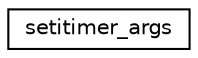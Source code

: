 digraph "Graphical Class Hierarchy"
{
 // LATEX_PDF_SIZE
  edge [fontname="Helvetica",fontsize="10",labelfontname="Helvetica",labelfontsize="10"];
  node [fontname="Helvetica",fontsize="10",shape=record];
  rankdir="LR";
  Node0 [label="setitimer_args",height=0.2,width=0.4,color="black", fillcolor="white", style="filled",URL="$structsetitimer__args.html",tooltip=" "];
}
